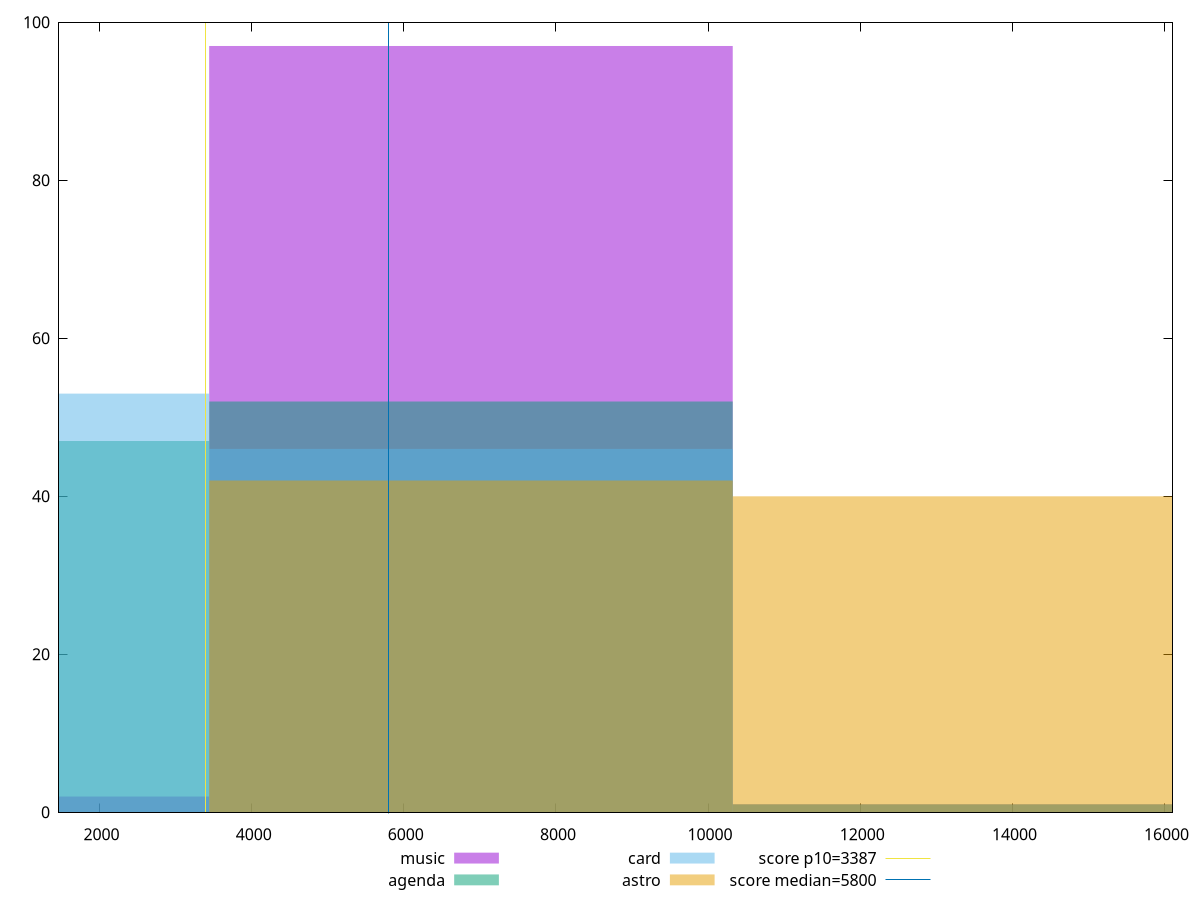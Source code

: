 reset

$music <<EOF
6882.35793439469 97
0 2
13764.71586878938 1
EOF

$agenda <<EOF
13764.71586878938 1
0 47
6882.35793439469 52
EOF

$card <<EOF
6882.35793439469 46
0 53
13764.71586878938 1
EOF

$astro <<EOF
13764.71586878938 40
6882.35793439469 42
EOF

set key outside below
set boxwidth 6882.35793439469
set xrange [1467.111:16104.487168073963]
set yrange [0:100]
set trange [0:100]
set style fill transparent solid 0.5 noborder

set parametric
set terminal svg size 640, 520 enhanced background rgb 'white'
set output "reports/report_00028_2021-02-24T12-49-42.674Z/speed-index/comparison/histogram/all_raw.svg"

plot $music title "music" with boxes, \
     $agenda title "agenda" with boxes, \
     $card title "card" with boxes, \
     $astro title "astro" with boxes, \
     3387,t title "score p10=3387", \
     5800,t title "score median=5800"

reset
